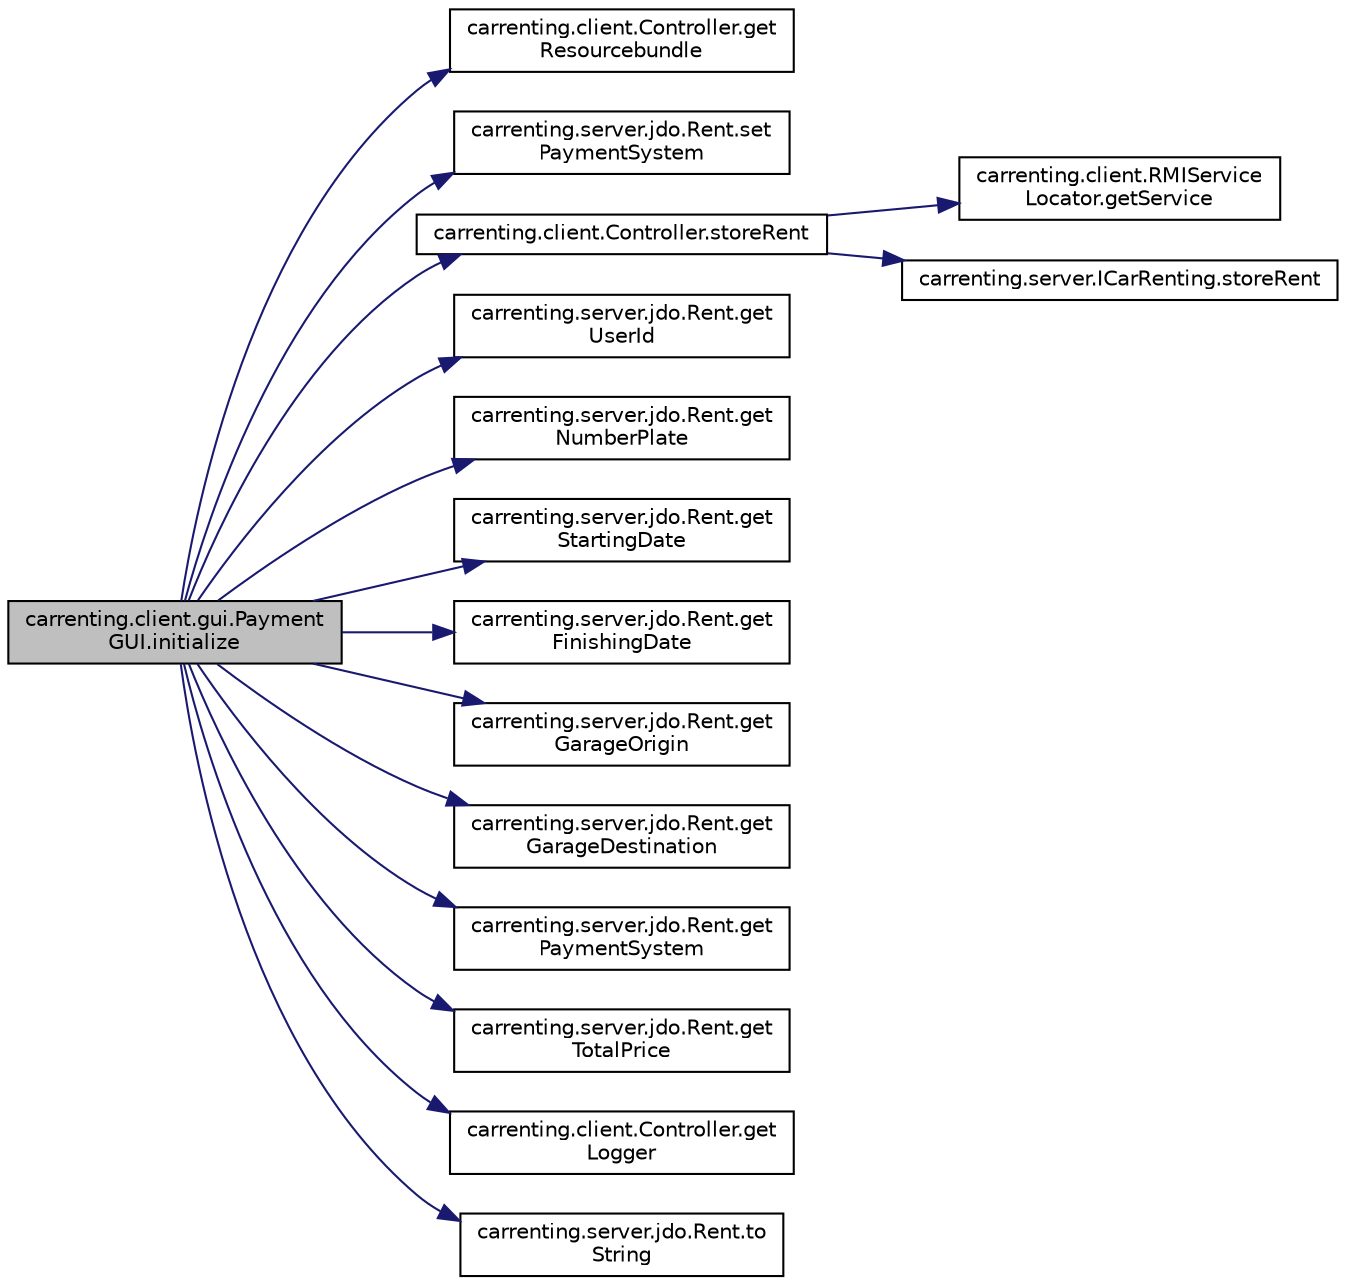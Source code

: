 digraph "carrenting.client.gui.PaymentGUI.initialize"
{
 // LATEX_PDF_SIZE
  edge [fontname="Helvetica",fontsize="10",labelfontname="Helvetica",labelfontsize="10"];
  node [fontname="Helvetica",fontsize="10",shape=record];
  rankdir="LR";
  Node2 [label="carrenting.client.gui.Payment\lGUI.initialize",height=0.2,width=0.4,color="black", fillcolor="grey75", style="filled", fontcolor="black",tooltip=" "];
  Node2 -> Node3 [color="midnightblue",fontsize="10",style="solid",fontname="Helvetica"];
  Node3 [label="carrenting.client.Controller.get\lResourcebundle",height=0.2,width=0.4,color="black", fillcolor="white", style="filled",URL="$classcarrenting_1_1client_1_1_controller.html#a02bfa40e18727766ed66076119d95cc3",tooltip=" "];
  Node2 -> Node4 [color="midnightblue",fontsize="10",style="solid",fontname="Helvetica"];
  Node4 [label="carrenting.server.jdo.Rent.set\lPaymentSystem",height=0.2,width=0.4,color="black", fillcolor="white", style="filled",URL="$classcarrenting_1_1server_1_1jdo_1_1_rent.html#a1487539ca87230013a7249c081f0d392",tooltip=" "];
  Node2 -> Node5 [color="midnightblue",fontsize="10",style="solid",fontname="Helvetica"];
  Node5 [label="carrenting.client.Controller.storeRent",height=0.2,width=0.4,color="black", fillcolor="white", style="filled",URL="$classcarrenting_1_1client_1_1_controller.html#a45eeea9b470ee528e5d8068cce0bd614",tooltip=" "];
  Node5 -> Node6 [color="midnightblue",fontsize="10",style="solid",fontname="Helvetica"];
  Node6 [label="carrenting.client.RMIService\lLocator.getService",height=0.2,width=0.4,color="black", fillcolor="white", style="filled",URL="$classcarrenting_1_1client_1_1_r_m_i_service_locator.html#a0ac0c6fa2786c97632c927749a53237c",tooltip=" "];
  Node5 -> Node7 [color="midnightblue",fontsize="10",style="solid",fontname="Helvetica"];
  Node7 [label="carrenting.server.ICarRenting.storeRent",height=0.2,width=0.4,color="black", fillcolor="white", style="filled",URL="$interfacecarrenting_1_1server_1_1_i_car_renting.html#a9fa1afb7be0e4bfd379b8c01640d0c6c",tooltip=" "];
  Node2 -> Node8 [color="midnightblue",fontsize="10",style="solid",fontname="Helvetica"];
  Node8 [label="carrenting.server.jdo.Rent.get\lUserId",height=0.2,width=0.4,color="black", fillcolor="white", style="filled",URL="$classcarrenting_1_1server_1_1jdo_1_1_rent.html#ac08fdfb15d1916dc2b124cda2c38f412",tooltip=" "];
  Node2 -> Node9 [color="midnightblue",fontsize="10",style="solid",fontname="Helvetica"];
  Node9 [label="carrenting.server.jdo.Rent.get\lNumberPlate",height=0.2,width=0.4,color="black", fillcolor="white", style="filled",URL="$classcarrenting_1_1server_1_1jdo_1_1_rent.html#a91e5c7e50a1ad550e9bf5b106cd5d7fa",tooltip=" "];
  Node2 -> Node10 [color="midnightblue",fontsize="10",style="solid",fontname="Helvetica"];
  Node10 [label="carrenting.server.jdo.Rent.get\lStartingDate",height=0.2,width=0.4,color="black", fillcolor="white", style="filled",URL="$classcarrenting_1_1server_1_1jdo_1_1_rent.html#a8c473af7dfbd02277e8993a984ba8e98",tooltip=" "];
  Node2 -> Node11 [color="midnightblue",fontsize="10",style="solid",fontname="Helvetica"];
  Node11 [label="carrenting.server.jdo.Rent.get\lFinishingDate",height=0.2,width=0.4,color="black", fillcolor="white", style="filled",URL="$classcarrenting_1_1server_1_1jdo_1_1_rent.html#a0f93847b1fbcebcbf6c39dd0d539bf00",tooltip=" "];
  Node2 -> Node12 [color="midnightblue",fontsize="10",style="solid",fontname="Helvetica"];
  Node12 [label="carrenting.server.jdo.Rent.get\lGarageOrigin",height=0.2,width=0.4,color="black", fillcolor="white", style="filled",URL="$classcarrenting_1_1server_1_1jdo_1_1_rent.html#a2ec000cdd1156e64c50277541ad95f6a",tooltip=" "];
  Node2 -> Node13 [color="midnightblue",fontsize="10",style="solid",fontname="Helvetica"];
  Node13 [label="carrenting.server.jdo.Rent.get\lGarageDestination",height=0.2,width=0.4,color="black", fillcolor="white", style="filled",URL="$classcarrenting_1_1server_1_1jdo_1_1_rent.html#a977c1c0516e78d672da939d76b3a28c9",tooltip=" "];
  Node2 -> Node14 [color="midnightblue",fontsize="10",style="solid",fontname="Helvetica"];
  Node14 [label="carrenting.server.jdo.Rent.get\lPaymentSystem",height=0.2,width=0.4,color="black", fillcolor="white", style="filled",URL="$classcarrenting_1_1server_1_1jdo_1_1_rent.html#a1329c3199ae2e2639285116a5cdfd54e",tooltip=" "];
  Node2 -> Node15 [color="midnightblue",fontsize="10",style="solid",fontname="Helvetica"];
  Node15 [label="carrenting.server.jdo.Rent.get\lTotalPrice",height=0.2,width=0.4,color="black", fillcolor="white", style="filled",URL="$classcarrenting_1_1server_1_1jdo_1_1_rent.html#a93af9f286a769e4d8e0f36ea952f3433",tooltip=" "];
  Node2 -> Node16 [color="midnightblue",fontsize="10",style="solid",fontname="Helvetica"];
  Node16 [label="carrenting.client.Controller.get\lLogger",height=0.2,width=0.4,color="black", fillcolor="white", style="filled",URL="$classcarrenting_1_1client_1_1_controller.html#a34a0edf53b5204f26b1a39ff4d8fa316",tooltip=" "];
  Node2 -> Node17 [color="midnightblue",fontsize="10",style="solid",fontname="Helvetica"];
  Node17 [label="carrenting.server.jdo.Rent.to\lString",height=0.2,width=0.4,color="black", fillcolor="white", style="filled",URL="$classcarrenting_1_1server_1_1jdo_1_1_rent.html#a0b24f3a2451eebba996054aaca563f36",tooltip=" "];
}
